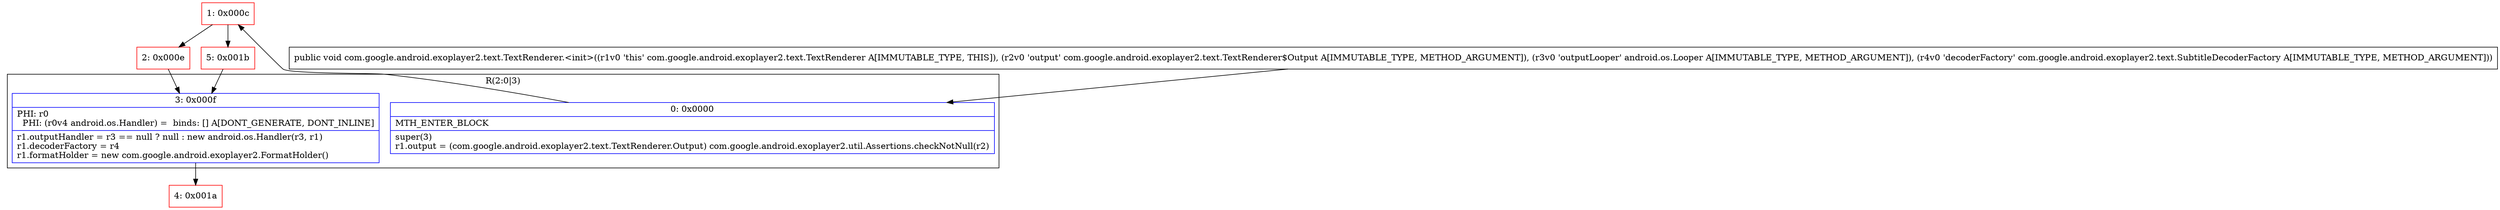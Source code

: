digraph "CFG forcom.google.android.exoplayer2.text.TextRenderer.\<init\>(Lcom\/google\/android\/exoplayer2\/text\/TextRenderer$Output;Landroid\/os\/Looper;Lcom\/google\/android\/exoplayer2\/text\/SubtitleDecoderFactory;)V" {
subgraph cluster_Region_422553577 {
label = "R(2:0|3)";
node [shape=record,color=blue];
Node_0 [shape=record,label="{0\:\ 0x0000|MTH_ENTER_BLOCK\l|super(3)\lr1.output = (com.google.android.exoplayer2.text.TextRenderer.Output) com.google.android.exoplayer2.util.Assertions.checkNotNull(r2)\l}"];
Node_3 [shape=record,label="{3\:\ 0x000f|PHI: r0 \l  PHI: (r0v4 android.os.Handler) =  binds: [] A[DONT_GENERATE, DONT_INLINE]\l|r1.outputHandler = r3 == null ? null : new android.os.Handler(r3, r1)\lr1.decoderFactory = r4\lr1.formatHolder = new com.google.android.exoplayer2.FormatHolder()\l}"];
}
Node_1 [shape=record,color=red,label="{1\:\ 0x000c}"];
Node_2 [shape=record,color=red,label="{2\:\ 0x000e}"];
Node_4 [shape=record,color=red,label="{4\:\ 0x001a}"];
Node_5 [shape=record,color=red,label="{5\:\ 0x001b}"];
MethodNode[shape=record,label="{public void com.google.android.exoplayer2.text.TextRenderer.\<init\>((r1v0 'this' com.google.android.exoplayer2.text.TextRenderer A[IMMUTABLE_TYPE, THIS]), (r2v0 'output' com.google.android.exoplayer2.text.TextRenderer$Output A[IMMUTABLE_TYPE, METHOD_ARGUMENT]), (r3v0 'outputLooper' android.os.Looper A[IMMUTABLE_TYPE, METHOD_ARGUMENT]), (r4v0 'decoderFactory' com.google.android.exoplayer2.text.SubtitleDecoderFactory A[IMMUTABLE_TYPE, METHOD_ARGUMENT])) }"];
MethodNode -> Node_0;
Node_0 -> Node_1;
Node_3 -> Node_4;
Node_1 -> Node_2;
Node_1 -> Node_5;
Node_2 -> Node_3;
Node_5 -> Node_3;
}

